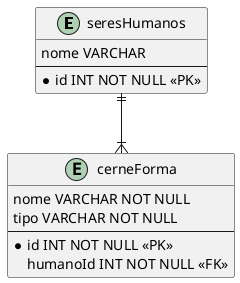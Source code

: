 @startuml coisa de maluco

'6cubo3visão
'compreende?

entity seresHumanos{
    nome VARCHAR
    --
    *id INT NOT NULL <<PK>>
}

entity cerneForma{
    nome VARCHAR NOT NULL
    tipo VARCHAR NOT NULL
    --
    *id INT NOT NULL <<PK>>
    humanoId INT NOT NULL <<FK>>
}

seresHumanos ||--|{ cerneForma

@enduml
